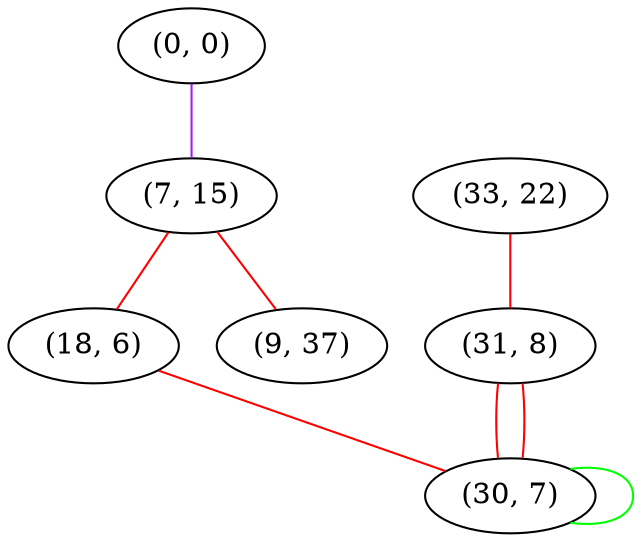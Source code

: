 graph "" {
"(0, 0)";
"(33, 22)";
"(7, 15)";
"(31, 8)";
"(18, 6)";
"(9, 37)";
"(30, 7)";
"(0, 0)" -- "(7, 15)"  [color=purple, key=0, weight=4];
"(33, 22)" -- "(31, 8)"  [color=red, key=0, weight=1];
"(7, 15)" -- "(9, 37)"  [color=red, key=0, weight=1];
"(7, 15)" -- "(18, 6)"  [color=red, key=0, weight=1];
"(31, 8)" -- "(30, 7)"  [color=red, key=0, weight=1];
"(31, 8)" -- "(30, 7)"  [color=red, key=1, weight=1];
"(18, 6)" -- "(30, 7)"  [color=red, key=0, weight=1];
"(30, 7)" -- "(30, 7)"  [color=green, key=0, weight=2];
}
